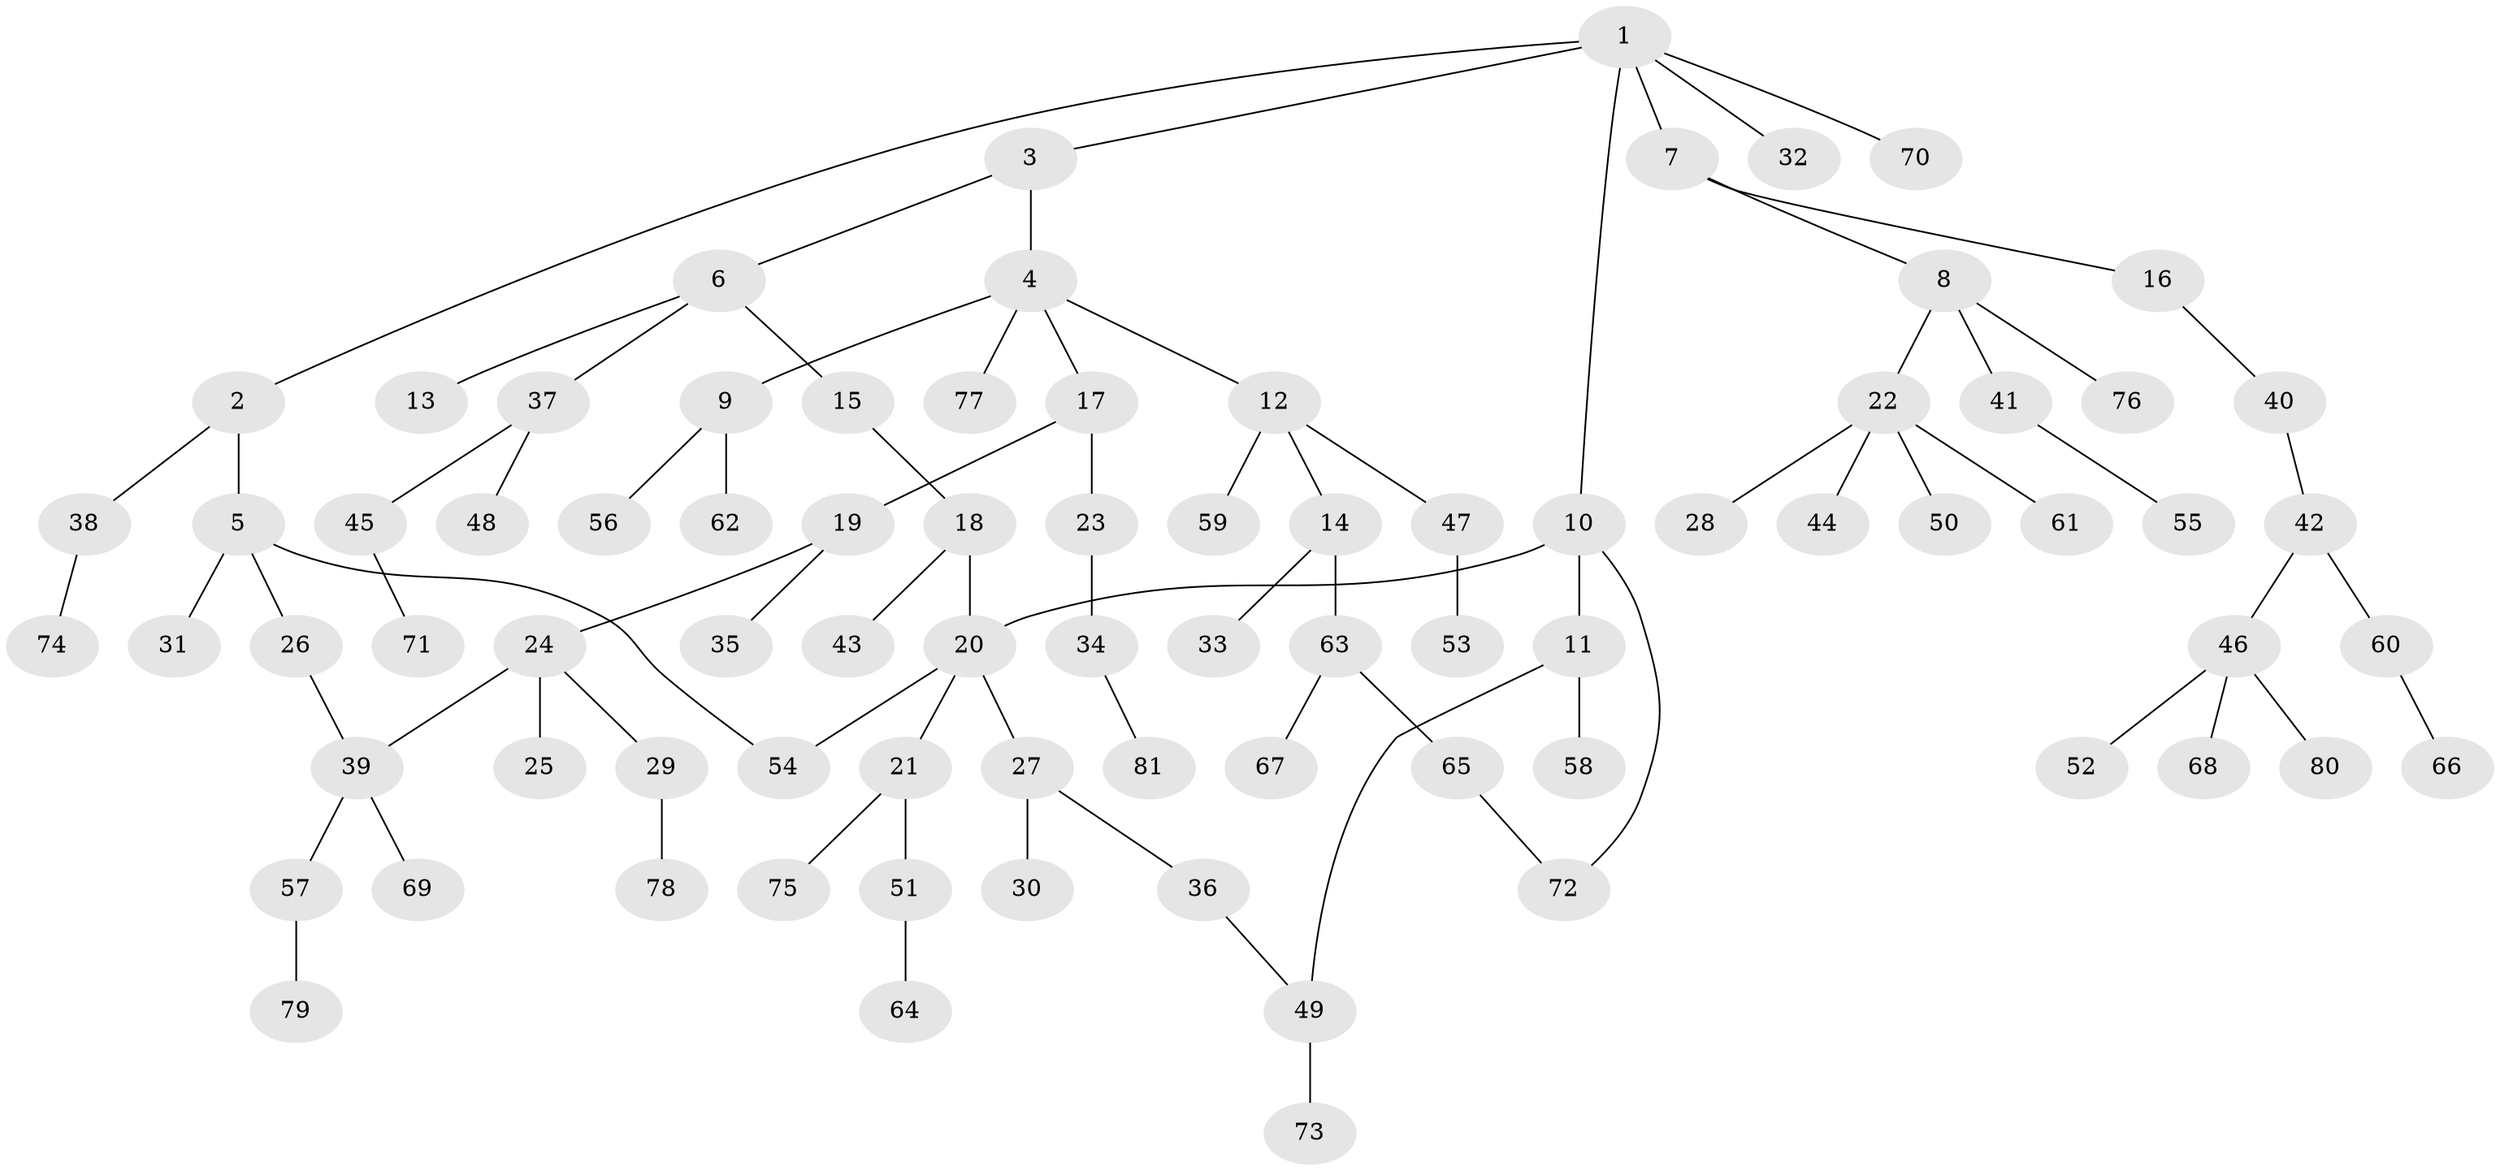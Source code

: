 // Generated by graph-tools (version 1.1) at 2025/34/03/09/25 02:34:17]
// undirected, 81 vertices, 85 edges
graph export_dot {
graph [start="1"]
  node [color=gray90,style=filled];
  1;
  2;
  3;
  4;
  5;
  6;
  7;
  8;
  9;
  10;
  11;
  12;
  13;
  14;
  15;
  16;
  17;
  18;
  19;
  20;
  21;
  22;
  23;
  24;
  25;
  26;
  27;
  28;
  29;
  30;
  31;
  32;
  33;
  34;
  35;
  36;
  37;
  38;
  39;
  40;
  41;
  42;
  43;
  44;
  45;
  46;
  47;
  48;
  49;
  50;
  51;
  52;
  53;
  54;
  55;
  56;
  57;
  58;
  59;
  60;
  61;
  62;
  63;
  64;
  65;
  66;
  67;
  68;
  69;
  70;
  71;
  72;
  73;
  74;
  75;
  76;
  77;
  78;
  79;
  80;
  81;
  1 -- 2;
  1 -- 3;
  1 -- 7;
  1 -- 10;
  1 -- 32;
  1 -- 70;
  2 -- 5;
  2 -- 38;
  3 -- 4;
  3 -- 6;
  4 -- 9;
  4 -- 12;
  4 -- 17;
  4 -- 77;
  5 -- 26;
  5 -- 31;
  5 -- 54;
  6 -- 13;
  6 -- 15;
  6 -- 37;
  7 -- 8;
  7 -- 16;
  8 -- 22;
  8 -- 41;
  8 -- 76;
  9 -- 56;
  9 -- 62;
  10 -- 11;
  10 -- 20;
  10 -- 72;
  11 -- 49;
  11 -- 58;
  12 -- 14;
  12 -- 47;
  12 -- 59;
  14 -- 33;
  14 -- 63;
  15 -- 18;
  16 -- 40;
  17 -- 19;
  17 -- 23;
  18 -- 43;
  18 -- 20;
  19 -- 24;
  19 -- 35;
  20 -- 21;
  20 -- 27;
  20 -- 54;
  21 -- 51;
  21 -- 75;
  22 -- 28;
  22 -- 44;
  22 -- 50;
  22 -- 61;
  23 -- 34;
  24 -- 25;
  24 -- 29;
  24 -- 39;
  26 -- 39;
  27 -- 30;
  27 -- 36;
  29 -- 78;
  34 -- 81;
  36 -- 49;
  37 -- 45;
  37 -- 48;
  38 -- 74;
  39 -- 57;
  39 -- 69;
  40 -- 42;
  41 -- 55;
  42 -- 46;
  42 -- 60;
  45 -- 71;
  46 -- 52;
  46 -- 68;
  46 -- 80;
  47 -- 53;
  49 -- 73;
  51 -- 64;
  57 -- 79;
  60 -- 66;
  63 -- 65;
  63 -- 67;
  65 -- 72;
}

